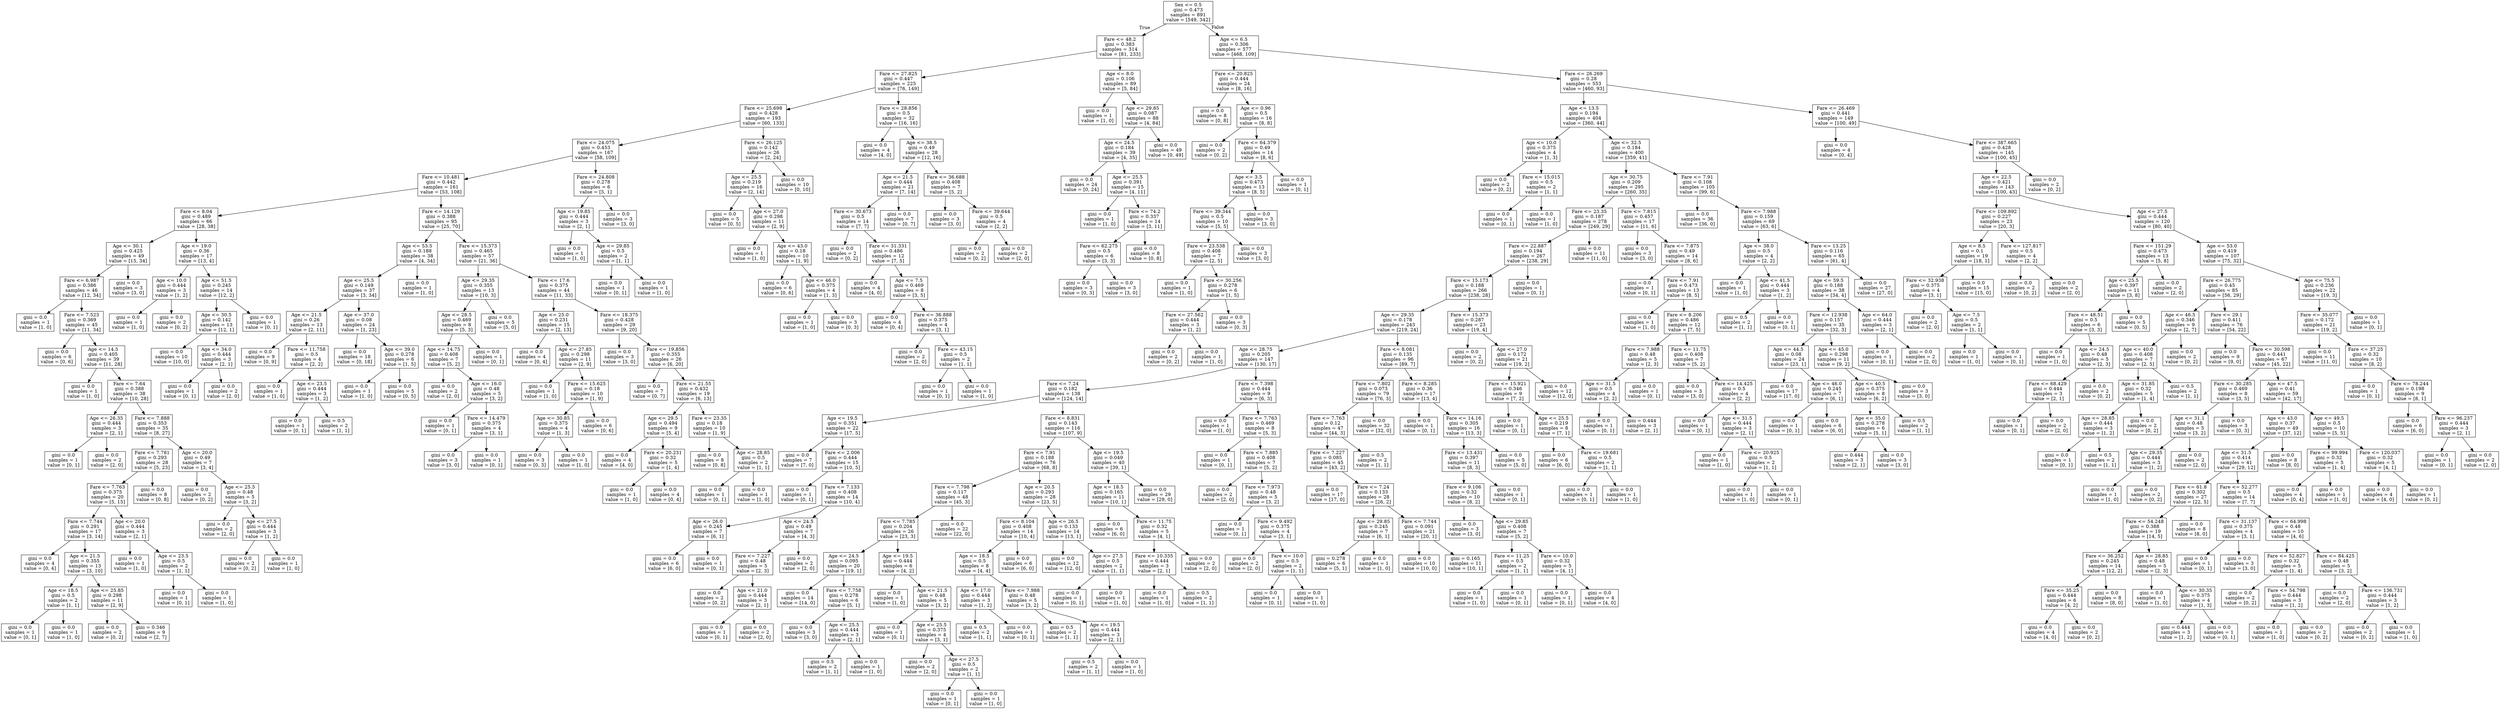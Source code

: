 digraph Tree {
node [shape=box] ;
0 [label="Sex <= 0.5\ngini = 0.473\nsamples = 891\nvalue = [549, 342]"] ;
1 [label="Fare <= 48.2\ngini = 0.383\nsamples = 314\nvalue = [81, 233]"] ;
0 -> 1 [labeldistance=2.5, labelangle=45, headlabel="True"] ;
2 [label="Fare <= 27.825\ngini = 0.447\nsamples = 225\nvalue = [76, 149]"] ;
1 -> 2 ;
3 [label="Fare <= 25.698\ngini = 0.428\nsamples = 193\nvalue = [60, 133]"] ;
2 -> 3 ;
4 [label="Fare <= 24.075\ngini = 0.453\nsamples = 167\nvalue = [58, 109]"] ;
3 -> 4 ;
5 [label="Fare <= 10.481\ngini = 0.442\nsamples = 161\nvalue = [53, 108]"] ;
4 -> 5 ;
6 [label="Fare <= 8.04\ngini = 0.489\nsamples = 66\nvalue = [28, 38]"] ;
5 -> 6 ;
7 [label="Age <= 30.1\ngini = 0.425\nsamples = 49\nvalue = [15, 34]"] ;
6 -> 7 ;
8 [label="Fare <= 6.987\ngini = 0.386\nsamples = 46\nvalue = [12, 34]"] ;
7 -> 8 ;
9 [label="gini = 0.0\nsamples = 1\nvalue = [1, 0]"] ;
8 -> 9 ;
10 [label="Fare <= 7.523\ngini = 0.369\nsamples = 45\nvalue = [11, 34]"] ;
8 -> 10 ;
11 [label="gini = 0.0\nsamples = 6\nvalue = [0, 6]"] ;
10 -> 11 ;
12 [label="Age <= 14.5\ngini = 0.405\nsamples = 39\nvalue = [11, 28]"] ;
10 -> 12 ;
13 [label="gini = 0.0\nsamples = 1\nvalue = [1, 0]"] ;
12 -> 13 ;
14 [label="Fare <= 7.64\ngini = 0.388\nsamples = 38\nvalue = [10, 28]"] ;
12 -> 14 ;
15 [label="Age <= 26.35\ngini = 0.444\nsamples = 3\nvalue = [2, 1]"] ;
14 -> 15 ;
16 [label="gini = 0.0\nsamples = 1\nvalue = [0, 1]"] ;
15 -> 16 ;
17 [label="gini = 0.0\nsamples = 2\nvalue = [2, 0]"] ;
15 -> 17 ;
18 [label="Fare <= 7.888\ngini = 0.353\nsamples = 35\nvalue = [8, 27]"] ;
14 -> 18 ;
19 [label="Fare <= 7.781\ngini = 0.293\nsamples = 28\nvalue = [5, 23]"] ;
18 -> 19 ;
20 [label="Fare <= 7.763\ngini = 0.375\nsamples = 20\nvalue = [5, 15]"] ;
19 -> 20 ;
21 [label="Fare <= 7.744\ngini = 0.291\nsamples = 17\nvalue = [3, 14]"] ;
20 -> 21 ;
22 [label="gini = 0.0\nsamples = 4\nvalue = [0, 4]"] ;
21 -> 22 ;
23 [label="Age <= 21.5\ngini = 0.355\nsamples = 13\nvalue = [3, 10]"] ;
21 -> 23 ;
24 [label="Age <= 18.5\ngini = 0.5\nsamples = 2\nvalue = [1, 1]"] ;
23 -> 24 ;
25 [label="gini = 0.0\nsamples = 1\nvalue = [0, 1]"] ;
24 -> 25 ;
26 [label="gini = 0.0\nsamples = 1\nvalue = [1, 0]"] ;
24 -> 26 ;
27 [label="Age <= 25.85\ngini = 0.298\nsamples = 11\nvalue = [2, 9]"] ;
23 -> 27 ;
28 [label="gini = 0.0\nsamples = 2\nvalue = [0, 2]"] ;
27 -> 28 ;
29 [label="gini = 0.346\nsamples = 9\nvalue = [2, 7]"] ;
27 -> 29 ;
30 [label="Age <= 20.0\ngini = 0.444\nsamples = 3\nvalue = [2, 1]"] ;
20 -> 30 ;
31 [label="gini = 0.0\nsamples = 1\nvalue = [1, 0]"] ;
30 -> 31 ;
32 [label="Age <= 23.5\ngini = 0.5\nsamples = 2\nvalue = [1, 1]"] ;
30 -> 32 ;
33 [label="gini = 0.0\nsamples = 1\nvalue = [0, 1]"] ;
32 -> 33 ;
34 [label="gini = 0.0\nsamples = 1\nvalue = [1, 0]"] ;
32 -> 34 ;
35 [label="gini = 0.0\nsamples = 8\nvalue = [0, 8]"] ;
19 -> 35 ;
36 [label="Age <= 20.0\ngini = 0.49\nsamples = 7\nvalue = [3, 4]"] ;
18 -> 36 ;
37 [label="gini = 0.0\nsamples = 2\nvalue = [0, 2]"] ;
36 -> 37 ;
38 [label="Age <= 25.5\ngini = 0.48\nsamples = 5\nvalue = [3, 2]"] ;
36 -> 38 ;
39 [label="gini = 0.0\nsamples = 2\nvalue = [2, 0]"] ;
38 -> 39 ;
40 [label="Age <= 27.5\ngini = 0.444\nsamples = 3\nvalue = [1, 2]"] ;
38 -> 40 ;
41 [label="gini = 0.0\nsamples = 2\nvalue = [0, 2]"] ;
40 -> 41 ;
42 [label="gini = 0.0\nsamples = 1\nvalue = [1, 0]"] ;
40 -> 42 ;
43 [label="gini = 0.0\nsamples = 3\nvalue = [3, 0]"] ;
7 -> 43 ;
44 [label="Age <= 19.0\ngini = 0.36\nsamples = 17\nvalue = [13, 4]"] ;
6 -> 44 ;
45 [label="Age <= 10.0\ngini = 0.444\nsamples = 3\nvalue = [1, 2]"] ;
44 -> 45 ;
46 [label="gini = 0.0\nsamples = 1\nvalue = [1, 0]"] ;
45 -> 46 ;
47 [label="gini = 0.0\nsamples = 2\nvalue = [0, 2]"] ;
45 -> 47 ;
48 [label="Age <= 51.5\ngini = 0.245\nsamples = 14\nvalue = [12, 2]"] ;
44 -> 48 ;
49 [label="Age <= 30.5\ngini = 0.142\nsamples = 13\nvalue = [12, 1]"] ;
48 -> 49 ;
50 [label="gini = 0.0\nsamples = 10\nvalue = [10, 0]"] ;
49 -> 50 ;
51 [label="Age <= 34.0\ngini = 0.444\nsamples = 3\nvalue = [2, 1]"] ;
49 -> 51 ;
52 [label="gini = 0.0\nsamples = 1\nvalue = [0, 1]"] ;
51 -> 52 ;
53 [label="gini = 0.0\nsamples = 2\nvalue = [2, 0]"] ;
51 -> 53 ;
54 [label="gini = 0.0\nsamples = 1\nvalue = [0, 1]"] ;
48 -> 54 ;
55 [label="Fare <= 14.129\ngini = 0.388\nsamples = 95\nvalue = [25, 70]"] ;
5 -> 55 ;
56 [label="Age <= 53.5\ngini = 0.188\nsamples = 38\nvalue = [4, 34]"] ;
55 -> 56 ;
57 [label="Age <= 25.5\ngini = 0.149\nsamples = 37\nvalue = [3, 34]"] ;
56 -> 57 ;
58 [label="Age <= 21.5\ngini = 0.26\nsamples = 13\nvalue = [2, 11]"] ;
57 -> 58 ;
59 [label="gini = 0.0\nsamples = 9\nvalue = [0, 9]"] ;
58 -> 59 ;
60 [label="Fare <= 11.758\ngini = 0.5\nsamples = 4\nvalue = [2, 2]"] ;
58 -> 60 ;
61 [label="gini = 0.0\nsamples = 1\nvalue = [1, 0]"] ;
60 -> 61 ;
62 [label="Age <= 23.5\ngini = 0.444\nsamples = 3\nvalue = [1, 2]"] ;
60 -> 62 ;
63 [label="gini = 0.0\nsamples = 1\nvalue = [0, 1]"] ;
62 -> 63 ;
64 [label="gini = 0.5\nsamples = 2\nvalue = [1, 1]"] ;
62 -> 64 ;
65 [label="Age <= 37.0\ngini = 0.08\nsamples = 24\nvalue = [1, 23]"] ;
57 -> 65 ;
66 [label="gini = 0.0\nsamples = 18\nvalue = [0, 18]"] ;
65 -> 66 ;
67 [label="Age <= 39.0\ngini = 0.278\nsamples = 6\nvalue = [1, 5]"] ;
65 -> 67 ;
68 [label="gini = 0.0\nsamples = 1\nvalue = [1, 0]"] ;
67 -> 68 ;
69 [label="gini = 0.0\nsamples = 5\nvalue = [0, 5]"] ;
67 -> 69 ;
70 [label="gini = 0.0\nsamples = 1\nvalue = [1, 0]"] ;
56 -> 70 ;
71 [label="Fare <= 15.373\ngini = 0.465\nsamples = 57\nvalue = [21, 36]"] ;
55 -> 71 ;
72 [label="Age <= 29.35\ngini = 0.355\nsamples = 13\nvalue = [10, 3]"] ;
71 -> 72 ;
73 [label="Age <= 28.5\ngini = 0.469\nsamples = 8\nvalue = [5, 3]"] ;
72 -> 73 ;
74 [label="Age <= 14.75\ngini = 0.408\nsamples = 7\nvalue = [5, 2]"] ;
73 -> 74 ;
75 [label="gini = 0.0\nsamples = 2\nvalue = [2, 0]"] ;
74 -> 75 ;
76 [label="Age <= 16.0\ngini = 0.48\nsamples = 5\nvalue = [3, 2]"] ;
74 -> 76 ;
77 [label="gini = 0.0\nsamples = 1\nvalue = [0, 1]"] ;
76 -> 77 ;
78 [label="Fare <= 14.479\ngini = 0.375\nsamples = 4\nvalue = [3, 1]"] ;
76 -> 78 ;
79 [label="gini = 0.0\nsamples = 3\nvalue = [3, 0]"] ;
78 -> 79 ;
80 [label="gini = 0.0\nsamples = 1\nvalue = [0, 1]"] ;
78 -> 80 ;
81 [label="gini = 0.0\nsamples = 1\nvalue = [0, 1]"] ;
73 -> 81 ;
82 [label="gini = 0.0\nsamples = 5\nvalue = [5, 0]"] ;
72 -> 82 ;
83 [label="Fare <= 17.6\ngini = 0.375\nsamples = 44\nvalue = [11, 33]"] ;
71 -> 83 ;
84 [label="Age <= 25.0\ngini = 0.231\nsamples = 15\nvalue = [2, 13]"] ;
83 -> 84 ;
85 [label="gini = 0.0\nsamples = 4\nvalue = [0, 4]"] ;
84 -> 85 ;
86 [label="Age <= 27.85\ngini = 0.298\nsamples = 11\nvalue = [2, 9]"] ;
84 -> 86 ;
87 [label="gini = 0.0\nsamples = 1\nvalue = [1, 0]"] ;
86 -> 87 ;
88 [label="Fare <= 15.625\ngini = 0.18\nsamples = 10\nvalue = [1, 9]"] ;
86 -> 88 ;
89 [label="Age <= 30.85\ngini = 0.375\nsamples = 4\nvalue = [1, 3]"] ;
88 -> 89 ;
90 [label="gini = 0.0\nsamples = 3\nvalue = [0, 3]"] ;
89 -> 90 ;
91 [label="gini = 0.0\nsamples = 1\nvalue = [1, 0]"] ;
89 -> 91 ;
92 [label="gini = 0.0\nsamples = 6\nvalue = [0, 6]"] ;
88 -> 92 ;
93 [label="Fare <= 18.375\ngini = 0.428\nsamples = 29\nvalue = [9, 20]"] ;
83 -> 93 ;
94 [label="gini = 0.0\nsamples = 3\nvalue = [3, 0]"] ;
93 -> 94 ;
95 [label="Fare <= 19.856\ngini = 0.355\nsamples = 26\nvalue = [6, 20]"] ;
93 -> 95 ;
96 [label="gini = 0.0\nsamples = 7\nvalue = [0, 7]"] ;
95 -> 96 ;
97 [label="Fare <= 21.55\ngini = 0.432\nsamples = 19\nvalue = [6, 13]"] ;
95 -> 97 ;
98 [label="Age <= 29.5\ngini = 0.494\nsamples = 9\nvalue = [5, 4]"] ;
97 -> 98 ;
99 [label="gini = 0.0\nsamples = 4\nvalue = [4, 0]"] ;
98 -> 99 ;
100 [label="Fare <= 20.231\ngini = 0.32\nsamples = 5\nvalue = [1, 4]"] ;
98 -> 100 ;
101 [label="gini = 0.0\nsamples = 1\nvalue = [1, 0]"] ;
100 -> 101 ;
102 [label="gini = 0.0\nsamples = 4\nvalue = [0, 4]"] ;
100 -> 102 ;
103 [label="Fare <= 23.35\ngini = 0.18\nsamples = 10\nvalue = [1, 9]"] ;
97 -> 103 ;
104 [label="gini = 0.0\nsamples = 8\nvalue = [0, 8]"] ;
103 -> 104 ;
105 [label="Age <= 28.85\ngini = 0.5\nsamples = 2\nvalue = [1, 1]"] ;
103 -> 105 ;
106 [label="gini = 0.0\nsamples = 1\nvalue = [0, 1]"] ;
105 -> 106 ;
107 [label="gini = 0.0\nsamples = 1\nvalue = [1, 0]"] ;
105 -> 107 ;
108 [label="Fare <= 24.808\ngini = 0.278\nsamples = 6\nvalue = [5, 1]"] ;
4 -> 108 ;
109 [label="Age <= 19.85\ngini = 0.444\nsamples = 3\nvalue = [2, 1]"] ;
108 -> 109 ;
110 [label="gini = 0.0\nsamples = 1\nvalue = [1, 0]"] ;
109 -> 110 ;
111 [label="Age <= 29.85\ngini = 0.5\nsamples = 2\nvalue = [1, 1]"] ;
109 -> 111 ;
112 [label="gini = 0.0\nsamples = 1\nvalue = [0, 1]"] ;
111 -> 112 ;
113 [label="gini = 0.0\nsamples = 1\nvalue = [1, 0]"] ;
111 -> 113 ;
114 [label="gini = 0.0\nsamples = 3\nvalue = [3, 0]"] ;
108 -> 114 ;
115 [label="Fare <= 26.125\ngini = 0.142\nsamples = 26\nvalue = [2, 24]"] ;
3 -> 115 ;
116 [label="Age <= 25.5\ngini = 0.219\nsamples = 16\nvalue = [2, 14]"] ;
115 -> 116 ;
117 [label="gini = 0.0\nsamples = 5\nvalue = [0, 5]"] ;
116 -> 117 ;
118 [label="Age <= 27.0\ngini = 0.298\nsamples = 11\nvalue = [2, 9]"] ;
116 -> 118 ;
119 [label="gini = 0.0\nsamples = 1\nvalue = [1, 0]"] ;
118 -> 119 ;
120 [label="Age <= 43.0\ngini = 0.18\nsamples = 10\nvalue = [1, 9]"] ;
118 -> 120 ;
121 [label="gini = 0.0\nsamples = 6\nvalue = [0, 6]"] ;
120 -> 121 ;
122 [label="Age <= 46.0\ngini = 0.375\nsamples = 4\nvalue = [1, 3]"] ;
120 -> 122 ;
123 [label="gini = 0.0\nsamples = 1\nvalue = [1, 0]"] ;
122 -> 123 ;
124 [label="gini = 0.0\nsamples = 3\nvalue = [0, 3]"] ;
122 -> 124 ;
125 [label="gini = 0.0\nsamples = 10\nvalue = [0, 10]"] ;
115 -> 125 ;
126 [label="Fare <= 28.856\ngini = 0.5\nsamples = 32\nvalue = [16, 16]"] ;
2 -> 126 ;
127 [label="gini = 0.0\nsamples = 4\nvalue = [4, 0]"] ;
126 -> 127 ;
128 [label="Age <= 38.5\ngini = 0.49\nsamples = 28\nvalue = [12, 16]"] ;
126 -> 128 ;
129 [label="Age <= 21.5\ngini = 0.444\nsamples = 21\nvalue = [7, 14]"] ;
128 -> 129 ;
130 [label="Fare <= 30.673\ngini = 0.5\nsamples = 14\nvalue = [7, 7]"] ;
129 -> 130 ;
131 [label="gini = 0.0\nsamples = 2\nvalue = [0, 2]"] ;
130 -> 131 ;
132 [label="Fare <= 31.331\ngini = 0.486\nsamples = 12\nvalue = [7, 5]"] ;
130 -> 132 ;
133 [label="gini = 0.0\nsamples = 4\nvalue = [4, 0]"] ;
132 -> 133 ;
134 [label="Age <= 7.5\ngini = 0.469\nsamples = 8\nvalue = [3, 5]"] ;
132 -> 134 ;
135 [label="gini = 0.0\nsamples = 4\nvalue = [0, 4]"] ;
134 -> 135 ;
136 [label="Fare <= 36.888\ngini = 0.375\nsamples = 4\nvalue = [3, 1]"] ;
134 -> 136 ;
137 [label="gini = 0.0\nsamples = 2\nvalue = [2, 0]"] ;
136 -> 137 ;
138 [label="Fare <= 43.15\ngini = 0.5\nsamples = 2\nvalue = [1, 1]"] ;
136 -> 138 ;
139 [label="gini = 0.0\nsamples = 1\nvalue = [0, 1]"] ;
138 -> 139 ;
140 [label="gini = 0.0\nsamples = 1\nvalue = [1, 0]"] ;
138 -> 140 ;
141 [label="gini = 0.0\nsamples = 7\nvalue = [0, 7]"] ;
129 -> 141 ;
142 [label="Fare <= 36.688\ngini = 0.408\nsamples = 7\nvalue = [5, 2]"] ;
128 -> 142 ;
143 [label="gini = 0.0\nsamples = 3\nvalue = [3, 0]"] ;
142 -> 143 ;
144 [label="Fare <= 39.644\ngini = 0.5\nsamples = 4\nvalue = [2, 2]"] ;
142 -> 144 ;
145 [label="gini = 0.0\nsamples = 2\nvalue = [0, 2]"] ;
144 -> 145 ;
146 [label="gini = 0.0\nsamples = 2\nvalue = [2, 0]"] ;
144 -> 146 ;
147 [label="Age <= 8.0\ngini = 0.106\nsamples = 89\nvalue = [5, 84]"] ;
1 -> 147 ;
148 [label="gini = 0.0\nsamples = 1\nvalue = [1, 0]"] ;
147 -> 148 ;
149 [label="Age <= 29.85\ngini = 0.087\nsamples = 88\nvalue = [4, 84]"] ;
147 -> 149 ;
150 [label="Age <= 24.5\ngini = 0.184\nsamples = 39\nvalue = [4, 35]"] ;
149 -> 150 ;
151 [label="gini = 0.0\nsamples = 24\nvalue = [0, 24]"] ;
150 -> 151 ;
152 [label="Age <= 25.5\ngini = 0.391\nsamples = 15\nvalue = [4, 11]"] ;
150 -> 152 ;
153 [label="gini = 0.0\nsamples = 1\nvalue = [1, 0]"] ;
152 -> 153 ;
154 [label="Fare <= 74.2\ngini = 0.337\nsamples = 14\nvalue = [3, 11]"] ;
152 -> 154 ;
155 [label="Fare <= 62.275\ngini = 0.5\nsamples = 6\nvalue = [3, 3]"] ;
154 -> 155 ;
156 [label="gini = 0.0\nsamples = 3\nvalue = [0, 3]"] ;
155 -> 156 ;
157 [label="gini = 0.0\nsamples = 3\nvalue = [3, 0]"] ;
155 -> 157 ;
158 [label="gini = 0.0\nsamples = 8\nvalue = [0, 8]"] ;
154 -> 158 ;
159 [label="gini = 0.0\nsamples = 49\nvalue = [0, 49]"] ;
149 -> 159 ;
160 [label="Age <= 6.5\ngini = 0.306\nsamples = 577\nvalue = [468, 109]"] ;
0 -> 160 [labeldistance=2.5, labelangle=-45, headlabel="False"] ;
161 [label="Fare <= 20.825\ngini = 0.444\nsamples = 24\nvalue = [8, 16]"] ;
160 -> 161 ;
162 [label="gini = 0.0\nsamples = 8\nvalue = [0, 8]"] ;
161 -> 162 ;
163 [label="Age <= 0.96\ngini = 0.5\nsamples = 16\nvalue = [8, 8]"] ;
161 -> 163 ;
164 [label="gini = 0.0\nsamples = 2\nvalue = [0, 2]"] ;
163 -> 164 ;
165 [label="Fare <= 64.379\ngini = 0.49\nsamples = 14\nvalue = [8, 6]"] ;
163 -> 165 ;
166 [label="Age <= 3.5\ngini = 0.473\nsamples = 13\nvalue = [8, 5]"] ;
165 -> 166 ;
167 [label="Fare <= 39.344\ngini = 0.5\nsamples = 10\nvalue = [5, 5]"] ;
166 -> 167 ;
168 [label="Fare <= 23.538\ngini = 0.408\nsamples = 7\nvalue = [2, 5]"] ;
167 -> 168 ;
169 [label="gini = 0.0\nsamples = 1\nvalue = [1, 0]"] ;
168 -> 169 ;
170 [label="Fare <= 30.256\ngini = 0.278\nsamples = 6\nvalue = [1, 5]"] ;
168 -> 170 ;
171 [label="Fare <= 27.562\ngini = 0.444\nsamples = 3\nvalue = [1, 2]"] ;
170 -> 171 ;
172 [label="gini = 0.0\nsamples = 2\nvalue = [0, 2]"] ;
171 -> 172 ;
173 [label="gini = 0.0\nsamples = 1\nvalue = [1, 0]"] ;
171 -> 173 ;
174 [label="gini = 0.0\nsamples = 3\nvalue = [0, 3]"] ;
170 -> 174 ;
175 [label="gini = 0.0\nsamples = 3\nvalue = [3, 0]"] ;
167 -> 175 ;
176 [label="gini = 0.0\nsamples = 3\nvalue = [3, 0]"] ;
166 -> 176 ;
177 [label="gini = 0.0\nsamples = 1\nvalue = [0, 1]"] ;
165 -> 177 ;
178 [label="Fare <= 26.269\ngini = 0.28\nsamples = 553\nvalue = [460, 93]"] ;
160 -> 178 ;
179 [label="Age <= 13.5\ngini = 0.194\nsamples = 404\nvalue = [360, 44]"] ;
178 -> 179 ;
180 [label="Age <= 10.0\ngini = 0.375\nsamples = 4\nvalue = [1, 3]"] ;
179 -> 180 ;
181 [label="gini = 0.0\nsamples = 2\nvalue = [0, 2]"] ;
180 -> 181 ;
182 [label="Fare <= 15.015\ngini = 0.5\nsamples = 2\nvalue = [1, 1]"] ;
180 -> 182 ;
183 [label="gini = 0.0\nsamples = 1\nvalue = [0, 1]"] ;
182 -> 183 ;
184 [label="gini = 0.0\nsamples = 1\nvalue = [1, 0]"] ;
182 -> 184 ;
185 [label="Age <= 32.5\ngini = 0.184\nsamples = 400\nvalue = [359, 41]"] ;
179 -> 185 ;
186 [label="Age <= 30.75\ngini = 0.209\nsamples = 295\nvalue = [260, 35]"] ;
185 -> 186 ;
187 [label="Fare <= 23.35\ngini = 0.187\nsamples = 278\nvalue = [249, 29]"] ;
186 -> 187 ;
188 [label="Fare <= 22.887\ngini = 0.194\nsamples = 267\nvalue = [238, 29]"] ;
187 -> 188 ;
189 [label="Fare <= 15.173\ngini = 0.188\nsamples = 266\nvalue = [238, 28]"] ;
188 -> 189 ;
190 [label="Age <= 29.35\ngini = 0.178\nsamples = 243\nvalue = [219, 24]"] ;
189 -> 190 ;
191 [label="Age <= 28.75\ngini = 0.205\nsamples = 147\nvalue = [130, 17]"] ;
190 -> 191 ;
192 [label="Fare <= 7.24\ngini = 0.182\nsamples = 138\nvalue = [124, 14]"] ;
191 -> 192 ;
193 [label="Age <= 19.5\ngini = 0.351\nsamples = 22\nvalue = [17, 5]"] ;
192 -> 193 ;
194 [label="gini = 0.0\nsamples = 7\nvalue = [7, 0]"] ;
193 -> 194 ;
195 [label="Fare <= 2.006\ngini = 0.444\nsamples = 15\nvalue = [10, 5]"] ;
193 -> 195 ;
196 [label="gini = 0.0\nsamples = 1\nvalue = [0, 1]"] ;
195 -> 196 ;
197 [label="Fare <= 7.133\ngini = 0.408\nsamples = 14\nvalue = [10, 4]"] ;
195 -> 197 ;
198 [label="Age <= 26.0\ngini = 0.245\nsamples = 7\nvalue = [6, 1]"] ;
197 -> 198 ;
199 [label="gini = 0.0\nsamples = 6\nvalue = [6, 0]"] ;
198 -> 199 ;
200 [label="gini = 0.0\nsamples = 1\nvalue = [0, 1]"] ;
198 -> 200 ;
201 [label="Age <= 24.5\ngini = 0.49\nsamples = 7\nvalue = [4, 3]"] ;
197 -> 201 ;
202 [label="Fare <= 7.227\ngini = 0.48\nsamples = 5\nvalue = [2, 3]"] ;
201 -> 202 ;
203 [label="gini = 0.0\nsamples = 2\nvalue = [0, 2]"] ;
202 -> 203 ;
204 [label="Age <= 21.0\ngini = 0.444\nsamples = 3\nvalue = [2, 1]"] ;
202 -> 204 ;
205 [label="gini = 0.0\nsamples = 1\nvalue = [0, 1]"] ;
204 -> 205 ;
206 [label="gini = 0.0\nsamples = 2\nvalue = [2, 0]"] ;
204 -> 206 ;
207 [label="gini = 0.0\nsamples = 2\nvalue = [2, 0]"] ;
201 -> 207 ;
208 [label="Fare <= 8.831\ngini = 0.143\nsamples = 116\nvalue = [107, 9]"] ;
192 -> 208 ;
209 [label="Fare <= 7.91\ngini = 0.188\nsamples = 76\nvalue = [68, 8]"] ;
208 -> 209 ;
210 [label="Fare <= 7.798\ngini = 0.117\nsamples = 48\nvalue = [45, 3]"] ;
209 -> 210 ;
211 [label="Fare <= 7.785\ngini = 0.204\nsamples = 26\nvalue = [23, 3]"] ;
210 -> 211 ;
212 [label="Age <= 24.5\ngini = 0.095\nsamples = 20\nvalue = [19, 1]"] ;
211 -> 212 ;
213 [label="gini = 0.0\nsamples = 14\nvalue = [14, 0]"] ;
212 -> 213 ;
214 [label="Fare <= 7.758\ngini = 0.278\nsamples = 6\nvalue = [5, 1]"] ;
212 -> 214 ;
215 [label="gini = 0.0\nsamples = 3\nvalue = [3, 0]"] ;
214 -> 215 ;
216 [label="Age <= 25.5\ngini = 0.444\nsamples = 3\nvalue = [2, 1]"] ;
214 -> 216 ;
217 [label="gini = 0.5\nsamples = 2\nvalue = [1, 1]"] ;
216 -> 217 ;
218 [label="gini = 0.0\nsamples = 1\nvalue = [1, 0]"] ;
216 -> 218 ;
219 [label="Age <= 19.5\ngini = 0.444\nsamples = 6\nvalue = [4, 2]"] ;
211 -> 219 ;
220 [label="gini = 0.0\nsamples = 1\nvalue = [1, 0]"] ;
219 -> 220 ;
221 [label="Age <= 21.5\ngini = 0.48\nsamples = 5\nvalue = [3, 2]"] ;
219 -> 221 ;
222 [label="gini = 0.0\nsamples = 1\nvalue = [0, 1]"] ;
221 -> 222 ;
223 [label="Age <= 25.5\ngini = 0.375\nsamples = 4\nvalue = [3, 1]"] ;
221 -> 223 ;
224 [label="gini = 0.0\nsamples = 2\nvalue = [2, 0]"] ;
223 -> 224 ;
225 [label="Age <= 27.5\ngini = 0.5\nsamples = 2\nvalue = [1, 1]"] ;
223 -> 225 ;
226 [label="gini = 0.0\nsamples = 1\nvalue = [0, 1]"] ;
225 -> 226 ;
227 [label="gini = 0.0\nsamples = 1\nvalue = [1, 0]"] ;
225 -> 227 ;
228 [label="gini = 0.0\nsamples = 22\nvalue = [22, 0]"] ;
210 -> 228 ;
229 [label="Age <= 20.5\ngini = 0.293\nsamples = 28\nvalue = [23, 5]"] ;
209 -> 229 ;
230 [label="Fare <= 8.104\ngini = 0.408\nsamples = 14\nvalue = [10, 4]"] ;
229 -> 230 ;
231 [label="Age <= 18.5\ngini = 0.5\nsamples = 8\nvalue = [4, 4]"] ;
230 -> 231 ;
232 [label="Age <= 17.0\ngini = 0.444\nsamples = 3\nvalue = [1, 2]"] ;
231 -> 232 ;
233 [label="gini = 0.5\nsamples = 2\nvalue = [1, 1]"] ;
232 -> 233 ;
234 [label="gini = 0.0\nsamples = 1\nvalue = [0, 1]"] ;
232 -> 234 ;
235 [label="Fare <= 7.988\ngini = 0.48\nsamples = 5\nvalue = [3, 2]"] ;
231 -> 235 ;
236 [label="gini = 0.5\nsamples = 2\nvalue = [1, 1]"] ;
235 -> 236 ;
237 [label="Age <= 19.5\ngini = 0.444\nsamples = 3\nvalue = [2, 1]"] ;
235 -> 237 ;
238 [label="gini = 0.5\nsamples = 2\nvalue = [1, 1]"] ;
237 -> 238 ;
239 [label="gini = 0.0\nsamples = 1\nvalue = [1, 0]"] ;
237 -> 239 ;
240 [label="gini = 0.0\nsamples = 6\nvalue = [6, 0]"] ;
230 -> 240 ;
241 [label="Age <= 26.5\ngini = 0.133\nsamples = 14\nvalue = [13, 1]"] ;
229 -> 241 ;
242 [label="gini = 0.0\nsamples = 12\nvalue = [12, 0]"] ;
241 -> 242 ;
243 [label="Age <= 27.5\ngini = 0.5\nsamples = 2\nvalue = [1, 1]"] ;
241 -> 243 ;
244 [label="gini = 0.0\nsamples = 1\nvalue = [0, 1]"] ;
243 -> 244 ;
245 [label="gini = 0.0\nsamples = 1\nvalue = [1, 0]"] ;
243 -> 245 ;
246 [label="Age <= 19.5\ngini = 0.049\nsamples = 40\nvalue = [39, 1]"] ;
208 -> 246 ;
247 [label="Age <= 18.5\ngini = 0.165\nsamples = 11\nvalue = [10, 1]"] ;
246 -> 247 ;
248 [label="gini = 0.0\nsamples = 6\nvalue = [6, 0]"] ;
247 -> 248 ;
249 [label="Fare <= 11.75\ngini = 0.32\nsamples = 5\nvalue = [4, 1]"] ;
247 -> 249 ;
250 [label="Fare <= 10.335\ngini = 0.444\nsamples = 3\nvalue = [2, 1]"] ;
249 -> 250 ;
251 [label="gini = 0.0\nsamples = 1\nvalue = [1, 0]"] ;
250 -> 251 ;
252 [label="gini = 0.5\nsamples = 2\nvalue = [1, 1]"] ;
250 -> 252 ;
253 [label="gini = 0.0\nsamples = 2\nvalue = [2, 0]"] ;
249 -> 253 ;
254 [label="gini = 0.0\nsamples = 29\nvalue = [29, 0]"] ;
246 -> 254 ;
255 [label="Fare <= 7.398\ngini = 0.444\nsamples = 9\nvalue = [6, 3]"] ;
191 -> 255 ;
256 [label="gini = 0.0\nsamples = 1\nvalue = [1, 0]"] ;
255 -> 256 ;
257 [label="Fare <= 7.763\ngini = 0.469\nsamples = 8\nvalue = [5, 3]"] ;
255 -> 257 ;
258 [label="gini = 0.0\nsamples = 1\nvalue = [0, 1]"] ;
257 -> 258 ;
259 [label="Fare <= 7.885\ngini = 0.408\nsamples = 7\nvalue = [5, 2]"] ;
257 -> 259 ;
260 [label="gini = 0.0\nsamples = 2\nvalue = [2, 0]"] ;
259 -> 260 ;
261 [label="Fare <= 7.973\ngini = 0.48\nsamples = 5\nvalue = [3, 2]"] ;
259 -> 261 ;
262 [label="gini = 0.0\nsamples = 1\nvalue = [0, 1]"] ;
261 -> 262 ;
263 [label="Fare <= 9.492\ngini = 0.375\nsamples = 4\nvalue = [3, 1]"] ;
261 -> 263 ;
264 [label="gini = 0.0\nsamples = 2\nvalue = [2, 0]"] ;
263 -> 264 ;
265 [label="Fare <= 10.0\ngini = 0.5\nsamples = 2\nvalue = [1, 1]"] ;
263 -> 265 ;
266 [label="gini = 0.0\nsamples = 1\nvalue = [0, 1]"] ;
265 -> 266 ;
267 [label="gini = 0.0\nsamples = 1\nvalue = [1, 0]"] ;
265 -> 267 ;
268 [label="Fare <= 8.081\ngini = 0.135\nsamples = 96\nvalue = [89, 7]"] ;
190 -> 268 ;
269 [label="Fare <= 7.802\ngini = 0.073\nsamples = 79\nvalue = [76, 3]"] ;
268 -> 269 ;
270 [label="Fare <= 7.763\ngini = 0.12\nsamples = 47\nvalue = [44, 3]"] ;
269 -> 270 ;
271 [label="Fare <= 7.227\ngini = 0.085\nsamples = 45\nvalue = [43, 2]"] ;
270 -> 271 ;
272 [label="gini = 0.0\nsamples = 17\nvalue = [17, 0]"] ;
271 -> 272 ;
273 [label="Fare <= 7.24\ngini = 0.133\nsamples = 28\nvalue = [26, 2]"] ;
271 -> 273 ;
274 [label="Age <= 29.85\ngini = 0.245\nsamples = 7\nvalue = [6, 1]"] ;
273 -> 274 ;
275 [label="gini = 0.278\nsamples = 6\nvalue = [5, 1]"] ;
274 -> 275 ;
276 [label="gini = 0.0\nsamples = 1\nvalue = [1, 0]"] ;
274 -> 276 ;
277 [label="Fare <= 7.744\ngini = 0.091\nsamples = 21\nvalue = [20, 1]"] ;
273 -> 277 ;
278 [label="gini = 0.0\nsamples = 10\nvalue = [10, 0]"] ;
277 -> 278 ;
279 [label="gini = 0.165\nsamples = 11\nvalue = [10, 1]"] ;
277 -> 279 ;
280 [label="gini = 0.5\nsamples = 2\nvalue = [1, 1]"] ;
270 -> 280 ;
281 [label="gini = 0.0\nsamples = 32\nvalue = [32, 0]"] ;
269 -> 281 ;
282 [label="Fare <= 8.285\ngini = 0.36\nsamples = 17\nvalue = [13, 4]"] ;
268 -> 282 ;
283 [label="gini = 0.0\nsamples = 1\nvalue = [0, 1]"] ;
282 -> 283 ;
284 [label="Fare <= 14.16\ngini = 0.305\nsamples = 16\nvalue = [13, 3]"] ;
282 -> 284 ;
285 [label="Fare <= 13.431\ngini = 0.397\nsamples = 11\nvalue = [8, 3]"] ;
284 -> 285 ;
286 [label="Fare <= 9.106\ngini = 0.32\nsamples = 10\nvalue = [8, 2]"] ;
285 -> 286 ;
287 [label="gini = 0.0\nsamples = 3\nvalue = [3, 0]"] ;
286 -> 287 ;
288 [label="Age <= 29.85\ngini = 0.408\nsamples = 7\nvalue = [5, 2]"] ;
286 -> 288 ;
289 [label="Fare <= 11.25\ngini = 0.5\nsamples = 2\nvalue = [1, 1]"] ;
288 -> 289 ;
290 [label="gini = 0.0\nsamples = 1\nvalue = [1, 0]"] ;
289 -> 290 ;
291 [label="gini = 0.0\nsamples = 1\nvalue = [0, 1]"] ;
289 -> 291 ;
292 [label="Fare <= 10.0\ngini = 0.32\nsamples = 5\nvalue = [4, 1]"] ;
288 -> 292 ;
293 [label="gini = 0.0\nsamples = 1\nvalue = [0, 1]"] ;
292 -> 293 ;
294 [label="gini = 0.0\nsamples = 4\nvalue = [4, 0]"] ;
292 -> 294 ;
295 [label="gini = 0.0\nsamples = 1\nvalue = [0, 1]"] ;
285 -> 295 ;
296 [label="gini = 0.0\nsamples = 5\nvalue = [5, 0]"] ;
284 -> 296 ;
297 [label="Fare <= 15.373\ngini = 0.287\nsamples = 23\nvalue = [19, 4]"] ;
189 -> 297 ;
298 [label="gini = 0.0\nsamples = 2\nvalue = [0, 2]"] ;
297 -> 298 ;
299 [label="Age <= 27.0\ngini = 0.172\nsamples = 21\nvalue = [19, 2]"] ;
297 -> 299 ;
300 [label="Fare <= 15.921\ngini = 0.346\nsamples = 9\nvalue = [7, 2]"] ;
299 -> 300 ;
301 [label="gini = 0.0\nsamples = 1\nvalue = [0, 1]"] ;
300 -> 301 ;
302 [label="Age <= 25.5\ngini = 0.219\nsamples = 8\nvalue = [7, 1]"] ;
300 -> 302 ;
303 [label="gini = 0.0\nsamples = 6\nvalue = [6, 0]"] ;
302 -> 303 ;
304 [label="Fare <= 19.681\ngini = 0.5\nsamples = 2\nvalue = [1, 1]"] ;
302 -> 304 ;
305 [label="gini = 0.0\nsamples = 1\nvalue = [0, 1]"] ;
304 -> 305 ;
306 [label="gini = 0.0\nsamples = 1\nvalue = [1, 0]"] ;
304 -> 306 ;
307 [label="gini = 0.0\nsamples = 12\nvalue = [12, 0]"] ;
299 -> 307 ;
308 [label="gini = 0.0\nsamples = 1\nvalue = [0, 1]"] ;
188 -> 308 ;
309 [label="gini = 0.0\nsamples = 11\nvalue = [11, 0]"] ;
187 -> 309 ;
310 [label="Fare <= 7.815\ngini = 0.457\nsamples = 17\nvalue = [11, 6]"] ;
186 -> 310 ;
311 [label="gini = 0.0\nsamples = 3\nvalue = [3, 0]"] ;
310 -> 311 ;
312 [label="Fare <= 7.875\ngini = 0.49\nsamples = 14\nvalue = [8, 6]"] ;
310 -> 312 ;
313 [label="gini = 0.0\nsamples = 1\nvalue = [0, 1]"] ;
312 -> 313 ;
314 [label="Fare <= 7.91\ngini = 0.473\nsamples = 13\nvalue = [8, 5]"] ;
312 -> 314 ;
315 [label="gini = 0.0\nsamples = 1\nvalue = [1, 0]"] ;
314 -> 315 ;
316 [label="Fare <= 8.206\ngini = 0.486\nsamples = 12\nvalue = [7, 5]"] ;
314 -> 316 ;
317 [label="Fare <= 7.988\ngini = 0.48\nsamples = 5\nvalue = [2, 3]"] ;
316 -> 317 ;
318 [label="Age <= 31.5\ngini = 0.5\nsamples = 4\nvalue = [2, 2]"] ;
317 -> 318 ;
319 [label="gini = 0.0\nsamples = 1\nvalue = [0, 1]"] ;
318 -> 319 ;
320 [label="gini = 0.444\nsamples = 3\nvalue = [2, 1]"] ;
318 -> 320 ;
321 [label="gini = 0.0\nsamples = 1\nvalue = [0, 1]"] ;
317 -> 321 ;
322 [label="Fare <= 11.75\ngini = 0.408\nsamples = 7\nvalue = [5, 2]"] ;
316 -> 322 ;
323 [label="gini = 0.0\nsamples = 3\nvalue = [3, 0]"] ;
322 -> 323 ;
324 [label="Fare <= 14.425\ngini = 0.5\nsamples = 4\nvalue = [2, 2]"] ;
322 -> 324 ;
325 [label="gini = 0.0\nsamples = 1\nvalue = [0, 1]"] ;
324 -> 325 ;
326 [label="Age <= 31.5\ngini = 0.444\nsamples = 3\nvalue = [2, 1]"] ;
324 -> 326 ;
327 [label="gini = 0.0\nsamples = 1\nvalue = [1, 0]"] ;
326 -> 327 ;
328 [label="Fare <= 20.925\ngini = 0.5\nsamples = 2\nvalue = [1, 1]"] ;
326 -> 328 ;
329 [label="gini = 0.0\nsamples = 1\nvalue = [1, 0]"] ;
328 -> 329 ;
330 [label="gini = 0.0\nsamples = 1\nvalue = [0, 1]"] ;
328 -> 330 ;
331 [label="Fare <= 7.91\ngini = 0.108\nsamples = 105\nvalue = [99, 6]"] ;
185 -> 331 ;
332 [label="gini = 0.0\nsamples = 36\nvalue = [36, 0]"] ;
331 -> 332 ;
333 [label="Fare <= 7.988\ngini = 0.159\nsamples = 69\nvalue = [63, 6]"] ;
331 -> 333 ;
334 [label="Age <= 38.0\ngini = 0.5\nsamples = 4\nvalue = [2, 2]"] ;
333 -> 334 ;
335 [label="gini = 0.0\nsamples = 1\nvalue = [1, 0]"] ;
334 -> 335 ;
336 [label="Age <= 41.5\ngini = 0.444\nsamples = 3\nvalue = [1, 2]"] ;
334 -> 336 ;
337 [label="gini = 0.5\nsamples = 2\nvalue = [1, 1]"] ;
336 -> 337 ;
338 [label="gini = 0.0\nsamples = 1\nvalue = [0, 1]"] ;
336 -> 338 ;
339 [label="Fare <= 13.25\ngini = 0.116\nsamples = 65\nvalue = [61, 4]"] ;
333 -> 339 ;
340 [label="Age <= 59.5\ngini = 0.188\nsamples = 38\nvalue = [34, 4]"] ;
339 -> 340 ;
341 [label="Fare <= 12.938\ngini = 0.157\nsamples = 35\nvalue = [32, 3]"] ;
340 -> 341 ;
342 [label="Age <= 44.5\ngini = 0.08\nsamples = 24\nvalue = [23, 1]"] ;
341 -> 342 ;
343 [label="gini = 0.0\nsamples = 17\nvalue = [17, 0]"] ;
342 -> 343 ;
344 [label="Age <= 46.0\ngini = 0.245\nsamples = 7\nvalue = [6, 1]"] ;
342 -> 344 ;
345 [label="gini = 0.0\nsamples = 1\nvalue = [0, 1]"] ;
344 -> 345 ;
346 [label="gini = 0.0\nsamples = 6\nvalue = [6, 0]"] ;
344 -> 346 ;
347 [label="Age <= 45.0\ngini = 0.298\nsamples = 11\nvalue = [9, 2]"] ;
341 -> 347 ;
348 [label="Age <= 40.5\ngini = 0.375\nsamples = 8\nvalue = [6, 2]"] ;
347 -> 348 ;
349 [label="Age <= 35.0\ngini = 0.278\nsamples = 6\nvalue = [5, 1]"] ;
348 -> 349 ;
350 [label="gini = 0.444\nsamples = 3\nvalue = [2, 1]"] ;
349 -> 350 ;
351 [label="gini = 0.0\nsamples = 3\nvalue = [3, 0]"] ;
349 -> 351 ;
352 [label="gini = 0.5\nsamples = 2\nvalue = [1, 1]"] ;
348 -> 352 ;
353 [label="gini = 0.0\nsamples = 3\nvalue = [3, 0]"] ;
347 -> 353 ;
354 [label="Age <= 64.0\ngini = 0.444\nsamples = 3\nvalue = [2, 1]"] ;
340 -> 354 ;
355 [label="gini = 0.0\nsamples = 1\nvalue = [0, 1]"] ;
354 -> 355 ;
356 [label="gini = 0.0\nsamples = 2\nvalue = [2, 0]"] ;
354 -> 356 ;
357 [label="gini = 0.0\nsamples = 27\nvalue = [27, 0]"] ;
339 -> 357 ;
358 [label="Fare <= 26.469\ngini = 0.441\nsamples = 149\nvalue = [100, 49]"] ;
178 -> 358 ;
359 [label="gini = 0.0\nsamples = 4\nvalue = [0, 4]"] ;
358 -> 359 ;
360 [label="Fare <= 387.665\ngini = 0.428\nsamples = 145\nvalue = [100, 45]"] ;
358 -> 360 ;
361 [label="Age <= 22.5\ngini = 0.421\nsamples = 143\nvalue = [100, 43]"] ;
360 -> 361 ;
362 [label="Fare <= 109.892\ngini = 0.227\nsamples = 23\nvalue = [20, 3]"] ;
361 -> 362 ;
363 [label="Age <= 8.5\ngini = 0.1\nsamples = 19\nvalue = [18, 1]"] ;
362 -> 363 ;
364 [label="Fare <= 32.938\ngini = 0.375\nsamples = 4\nvalue = [3, 1]"] ;
363 -> 364 ;
365 [label="gini = 0.0\nsamples = 2\nvalue = [2, 0]"] ;
364 -> 365 ;
366 [label="Age <= 7.5\ngini = 0.5\nsamples = 2\nvalue = [1, 1]"] ;
364 -> 366 ;
367 [label="gini = 0.0\nsamples = 1\nvalue = [1, 0]"] ;
366 -> 367 ;
368 [label="gini = 0.0\nsamples = 1\nvalue = [0, 1]"] ;
366 -> 368 ;
369 [label="gini = 0.0\nsamples = 15\nvalue = [15, 0]"] ;
363 -> 369 ;
370 [label="Fare <= 127.817\ngini = 0.5\nsamples = 4\nvalue = [2, 2]"] ;
362 -> 370 ;
371 [label="gini = 0.0\nsamples = 2\nvalue = [0, 2]"] ;
370 -> 371 ;
372 [label="gini = 0.0\nsamples = 2\nvalue = [2, 0]"] ;
370 -> 372 ;
373 [label="Age <= 27.5\ngini = 0.444\nsamples = 120\nvalue = [80, 40]"] ;
361 -> 373 ;
374 [label="Fare <= 151.29\ngini = 0.473\nsamples = 13\nvalue = [5, 8]"] ;
373 -> 374 ;
375 [label="Age <= 25.5\ngini = 0.397\nsamples = 11\nvalue = [3, 8]"] ;
374 -> 375 ;
376 [label="Fare <= 48.51\ngini = 0.5\nsamples = 6\nvalue = [3, 3]"] ;
375 -> 376 ;
377 [label="gini = 0.0\nsamples = 1\nvalue = [1, 0]"] ;
376 -> 377 ;
378 [label="Age <= 24.5\ngini = 0.48\nsamples = 5\nvalue = [2, 3]"] ;
376 -> 378 ;
379 [label="Fare <= 68.429\ngini = 0.444\nsamples = 3\nvalue = [2, 1]"] ;
378 -> 379 ;
380 [label="gini = 0.0\nsamples = 1\nvalue = [0, 1]"] ;
379 -> 380 ;
381 [label="gini = 0.0\nsamples = 2\nvalue = [2, 0]"] ;
379 -> 381 ;
382 [label="gini = 0.0\nsamples = 2\nvalue = [0, 2]"] ;
378 -> 382 ;
383 [label="gini = 0.0\nsamples = 5\nvalue = [0, 5]"] ;
375 -> 383 ;
384 [label="gini = 0.0\nsamples = 2\nvalue = [2, 0]"] ;
374 -> 384 ;
385 [label="Age <= 53.0\ngini = 0.419\nsamples = 107\nvalue = [75, 32]"] ;
373 -> 385 ;
386 [label="Fare <= 26.775\ngini = 0.45\nsamples = 85\nvalue = [56, 29]"] ;
385 -> 386 ;
387 [label="Age <= 46.5\ngini = 0.346\nsamples = 9\nvalue = [2, 7]"] ;
386 -> 387 ;
388 [label="Age <= 40.0\ngini = 0.408\nsamples = 7\nvalue = [2, 5]"] ;
387 -> 388 ;
389 [label="Age <= 31.85\ngini = 0.32\nsamples = 5\nvalue = [1, 4]"] ;
388 -> 389 ;
390 [label="Age <= 28.85\ngini = 0.444\nsamples = 3\nvalue = [1, 2]"] ;
389 -> 390 ;
391 [label="gini = 0.0\nsamples = 1\nvalue = [0, 1]"] ;
390 -> 391 ;
392 [label="gini = 0.5\nsamples = 2\nvalue = [1, 1]"] ;
390 -> 392 ;
393 [label="gini = 0.0\nsamples = 2\nvalue = [0, 2]"] ;
389 -> 393 ;
394 [label="gini = 0.5\nsamples = 2\nvalue = [1, 1]"] ;
388 -> 394 ;
395 [label="gini = 0.0\nsamples = 2\nvalue = [0, 2]"] ;
387 -> 395 ;
396 [label="Fare <= 29.1\ngini = 0.411\nsamples = 76\nvalue = [54, 22]"] ;
386 -> 396 ;
397 [label="gini = 0.0\nsamples = 9\nvalue = [9, 0]"] ;
396 -> 397 ;
398 [label="Fare <= 30.598\ngini = 0.441\nsamples = 67\nvalue = [45, 22]"] ;
396 -> 398 ;
399 [label="Fare <= 30.285\ngini = 0.469\nsamples = 8\nvalue = [3, 5]"] ;
398 -> 399 ;
400 [label="Age <= 31.1\ngini = 0.48\nsamples = 5\nvalue = [3, 2]"] ;
399 -> 400 ;
401 [label="Age <= 29.35\ngini = 0.444\nsamples = 3\nvalue = [1, 2]"] ;
400 -> 401 ;
402 [label="gini = 0.0\nsamples = 1\nvalue = [1, 0]"] ;
401 -> 402 ;
403 [label="gini = 0.0\nsamples = 2\nvalue = [0, 2]"] ;
401 -> 403 ;
404 [label="gini = 0.0\nsamples = 2\nvalue = [2, 0]"] ;
400 -> 404 ;
405 [label="gini = 0.0\nsamples = 3\nvalue = [0, 3]"] ;
399 -> 405 ;
406 [label="Age <= 47.5\ngini = 0.41\nsamples = 59\nvalue = [42, 17]"] ;
398 -> 406 ;
407 [label="Age <= 43.0\ngini = 0.37\nsamples = 49\nvalue = [37, 12]"] ;
406 -> 407 ;
408 [label="Age <= 31.5\ngini = 0.414\nsamples = 41\nvalue = [29, 12]"] ;
407 -> 408 ;
409 [label="Fare <= 61.8\ngini = 0.302\nsamples = 27\nvalue = [22, 5]"] ;
408 -> 409 ;
410 [label="Fare <= 54.248\ngini = 0.388\nsamples = 19\nvalue = [14, 5]"] ;
409 -> 410 ;
411 [label="Fare <= 36.252\ngini = 0.245\nsamples = 14\nvalue = [12, 2]"] ;
410 -> 411 ;
412 [label="Fare <= 35.25\ngini = 0.444\nsamples = 6\nvalue = [4, 2]"] ;
411 -> 412 ;
413 [label="gini = 0.0\nsamples = 4\nvalue = [4, 0]"] ;
412 -> 413 ;
414 [label="gini = 0.0\nsamples = 2\nvalue = [0, 2]"] ;
412 -> 414 ;
415 [label="gini = 0.0\nsamples = 8\nvalue = [8, 0]"] ;
411 -> 415 ;
416 [label="Age <= 28.85\ngini = 0.48\nsamples = 5\nvalue = [2, 3]"] ;
410 -> 416 ;
417 [label="gini = 0.0\nsamples = 1\nvalue = [1, 0]"] ;
416 -> 417 ;
418 [label="Age <= 30.35\ngini = 0.375\nsamples = 4\nvalue = [1, 3]"] ;
416 -> 418 ;
419 [label="gini = 0.444\nsamples = 3\nvalue = [1, 2]"] ;
418 -> 419 ;
420 [label="gini = 0.0\nsamples = 1\nvalue = [0, 1]"] ;
418 -> 420 ;
421 [label="gini = 0.0\nsamples = 8\nvalue = [8, 0]"] ;
409 -> 421 ;
422 [label="Fare <= 52.277\ngini = 0.5\nsamples = 14\nvalue = [7, 7]"] ;
408 -> 422 ;
423 [label="Fare <= 31.137\ngini = 0.375\nsamples = 4\nvalue = [3, 1]"] ;
422 -> 423 ;
424 [label="gini = 0.0\nsamples = 1\nvalue = [0, 1]"] ;
423 -> 424 ;
425 [label="gini = 0.0\nsamples = 3\nvalue = [3, 0]"] ;
423 -> 425 ;
426 [label="Fare <= 64.998\ngini = 0.48\nsamples = 10\nvalue = [4, 6]"] ;
422 -> 426 ;
427 [label="Fare <= 52.827\ngini = 0.32\nsamples = 5\nvalue = [1, 4]"] ;
426 -> 427 ;
428 [label="gini = 0.0\nsamples = 2\nvalue = [0, 2]"] ;
427 -> 428 ;
429 [label="Fare <= 54.798\ngini = 0.444\nsamples = 3\nvalue = [1, 2]"] ;
427 -> 429 ;
430 [label="gini = 0.0\nsamples = 1\nvalue = [1, 0]"] ;
429 -> 430 ;
431 [label="gini = 0.0\nsamples = 2\nvalue = [0, 2]"] ;
429 -> 431 ;
432 [label="Fare <= 84.425\ngini = 0.48\nsamples = 5\nvalue = [3, 2]"] ;
426 -> 432 ;
433 [label="gini = 0.0\nsamples = 2\nvalue = [2, 0]"] ;
432 -> 433 ;
434 [label="Fare <= 136.731\ngini = 0.444\nsamples = 3\nvalue = [1, 2]"] ;
432 -> 434 ;
435 [label="gini = 0.0\nsamples = 2\nvalue = [0, 2]"] ;
434 -> 435 ;
436 [label="gini = 0.0\nsamples = 1\nvalue = [1, 0]"] ;
434 -> 436 ;
437 [label="gini = 0.0\nsamples = 8\nvalue = [8, 0]"] ;
407 -> 437 ;
438 [label="Age <= 49.5\ngini = 0.5\nsamples = 10\nvalue = [5, 5]"] ;
406 -> 438 ;
439 [label="Fare <= 99.994\ngini = 0.32\nsamples = 5\nvalue = [1, 4]"] ;
438 -> 439 ;
440 [label="gini = 0.0\nsamples = 4\nvalue = [0, 4]"] ;
439 -> 440 ;
441 [label="gini = 0.0\nsamples = 1\nvalue = [1, 0]"] ;
439 -> 441 ;
442 [label="Fare <= 120.037\ngini = 0.32\nsamples = 5\nvalue = [4, 1]"] ;
438 -> 442 ;
443 [label="gini = 0.0\nsamples = 4\nvalue = [4, 0]"] ;
442 -> 443 ;
444 [label="gini = 0.0\nsamples = 1\nvalue = [0, 1]"] ;
442 -> 444 ;
445 [label="Age <= 75.5\ngini = 0.236\nsamples = 22\nvalue = [19, 3]"] ;
385 -> 445 ;
446 [label="Fare <= 35.077\ngini = 0.172\nsamples = 21\nvalue = [19, 2]"] ;
445 -> 446 ;
447 [label="gini = 0.0\nsamples = 11\nvalue = [11, 0]"] ;
446 -> 447 ;
448 [label="Fare <= 37.25\ngini = 0.32\nsamples = 10\nvalue = [8, 2]"] ;
446 -> 448 ;
449 [label="gini = 0.0\nsamples = 1\nvalue = [0, 1]"] ;
448 -> 449 ;
450 [label="Fare <= 78.244\ngini = 0.198\nsamples = 9\nvalue = [8, 1]"] ;
448 -> 450 ;
451 [label="gini = 0.0\nsamples = 6\nvalue = [6, 0]"] ;
450 -> 451 ;
452 [label="Fare <= 96.237\ngini = 0.444\nsamples = 3\nvalue = [2, 1]"] ;
450 -> 452 ;
453 [label="gini = 0.0\nsamples = 1\nvalue = [0, 1]"] ;
452 -> 453 ;
454 [label="gini = 0.0\nsamples = 2\nvalue = [2, 0]"] ;
452 -> 454 ;
455 [label="gini = 0.0\nsamples = 1\nvalue = [0, 1]"] ;
445 -> 455 ;
456 [label="gini = 0.0\nsamples = 2\nvalue = [0, 2]"] ;
360 -> 456 ;
}